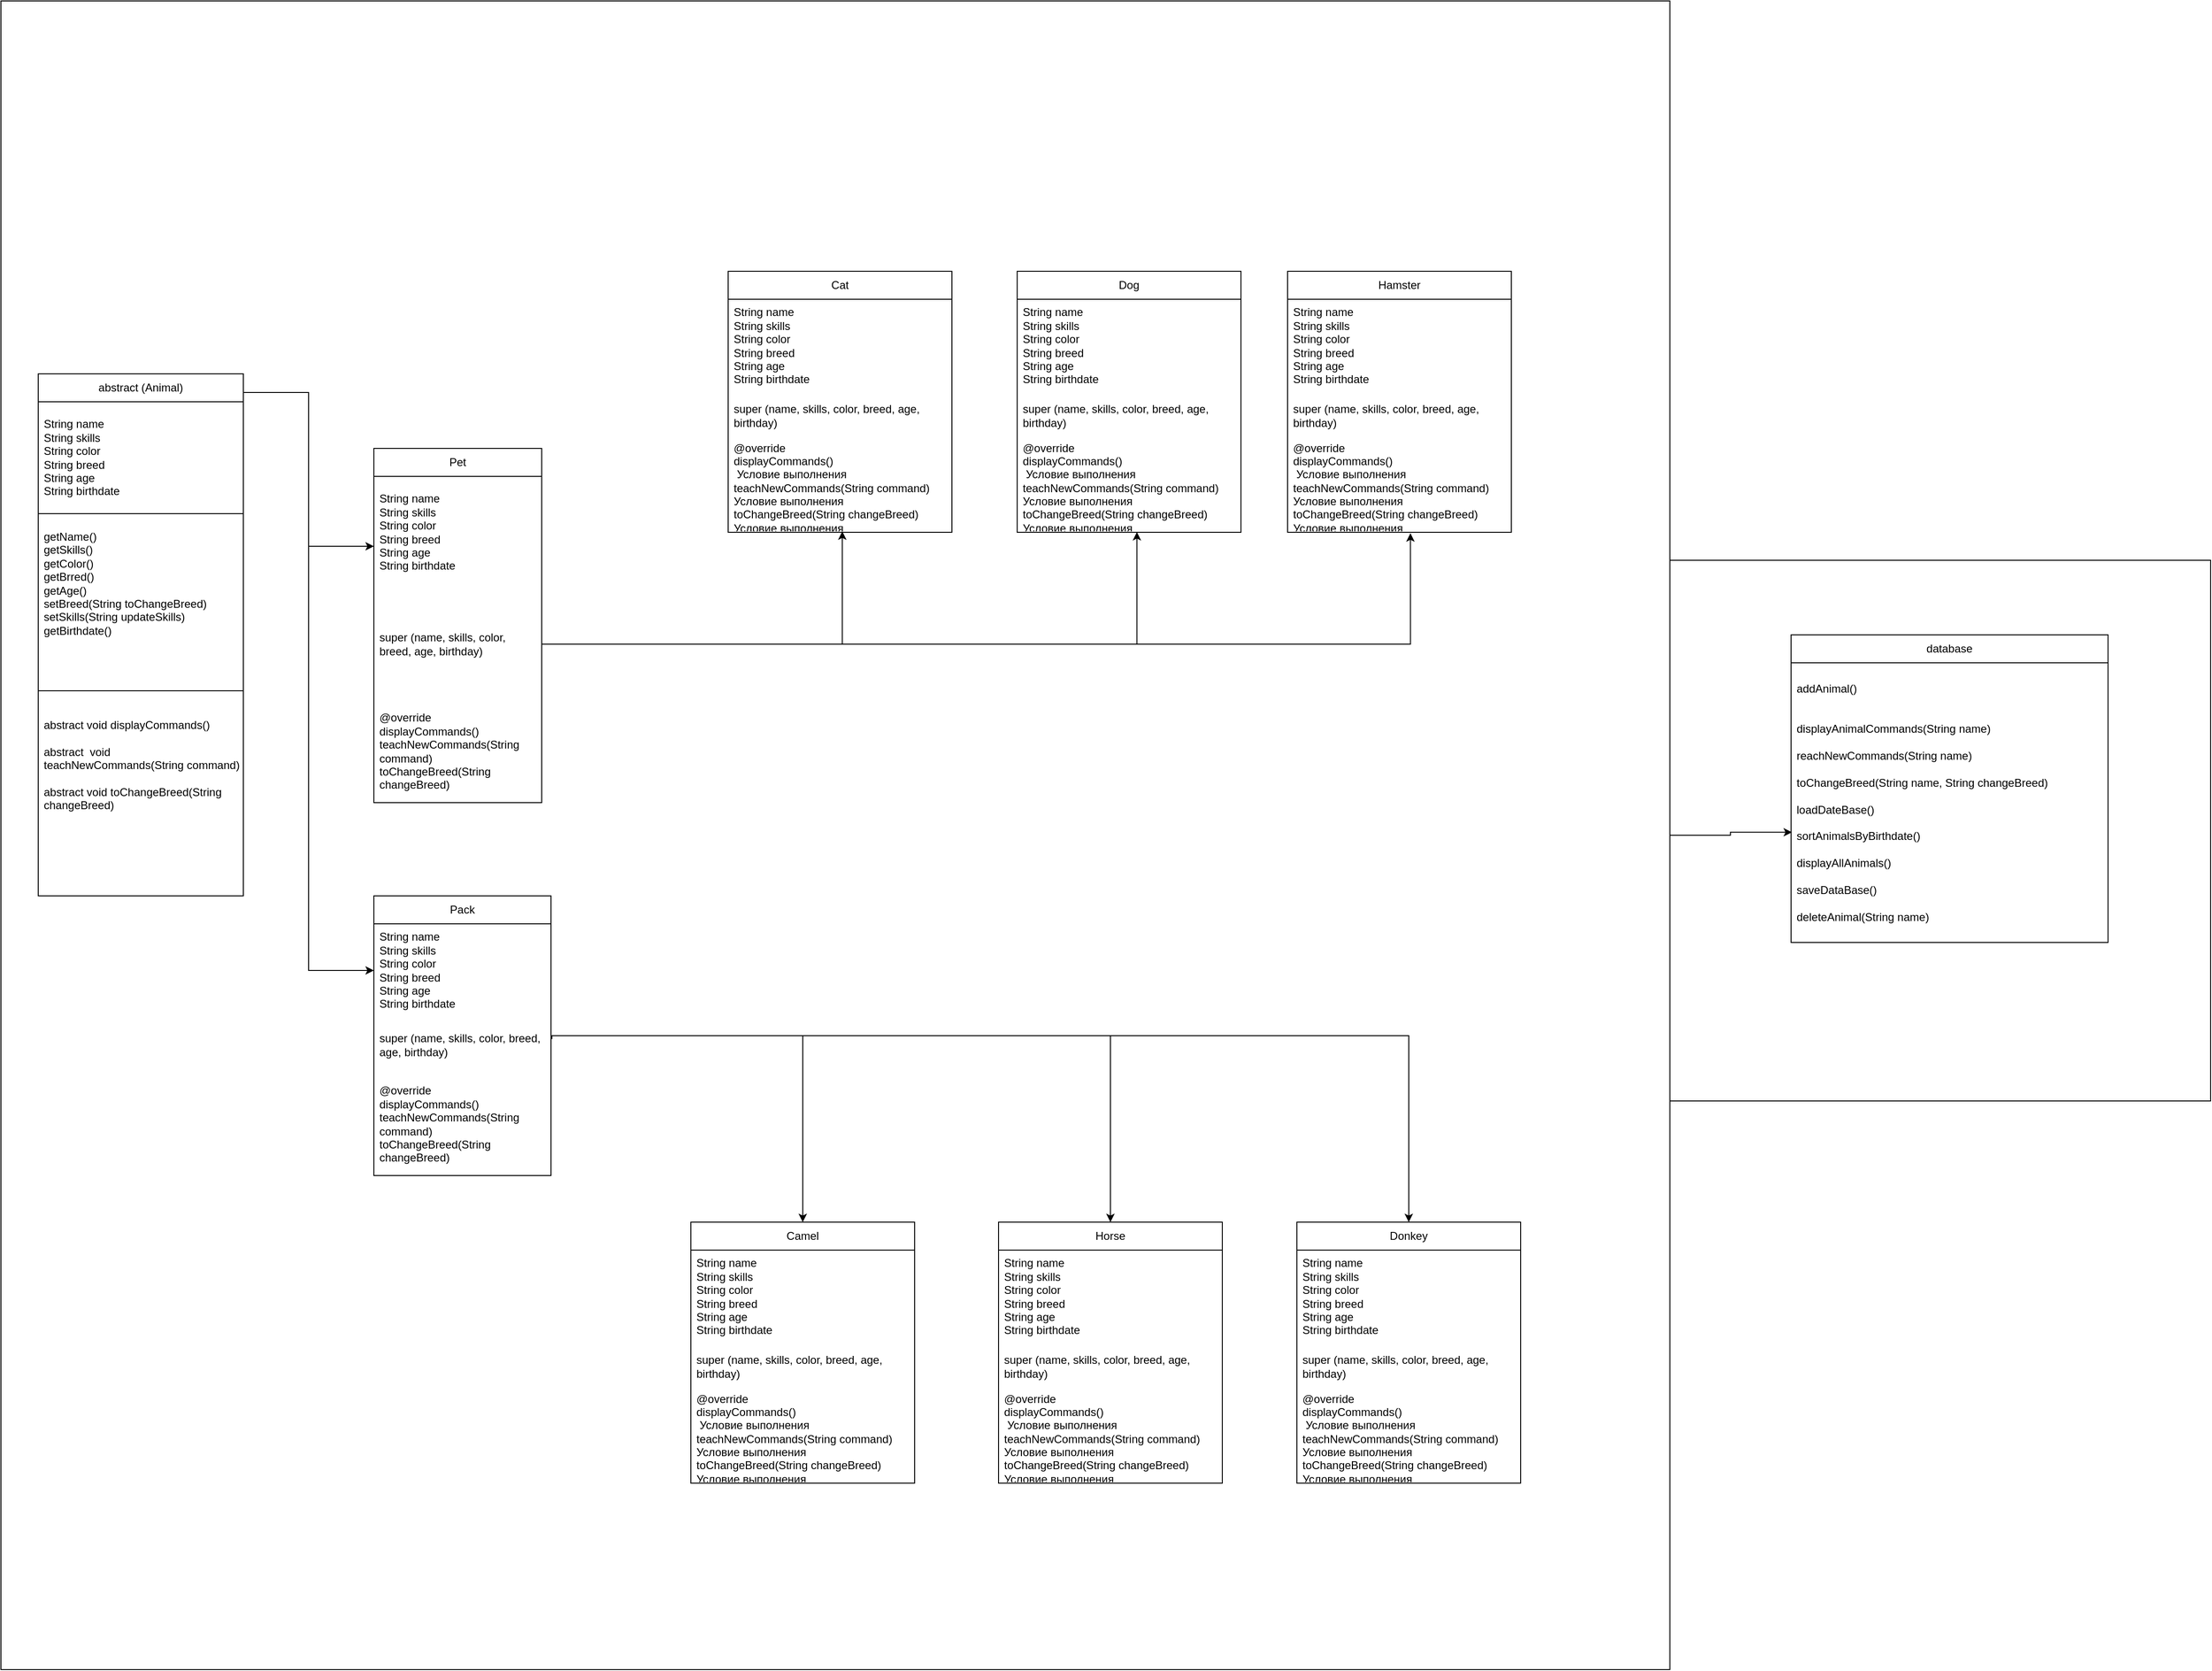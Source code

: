 <mxfile version="21.6.5" type="device">
  <diagram id="R2lEEEUBdFMjLlhIrx00" name="Page-1">
    <mxGraphModel dx="3291" dy="2816" grid="1" gridSize="10" guides="1" tooltips="1" connect="1" arrows="1" fold="1" page="1" pageScale="1" pageWidth="850" pageHeight="1100" math="0" shadow="0" extFonts="Permanent Marker^https://fonts.googleapis.com/css?family=Permanent+Marker">
      <root>
        <mxCell id="0" />
        <mxCell id="1" parent="0" />
        <mxCell id="tL--wQGstm_6XkyzvsKM-485" value="" style="whiteSpace=wrap;html=1;aspect=fixed;" vertex="1" parent="1">
          <mxGeometry x="1800" y="330" width="580" height="580" as="geometry" />
        </mxCell>
        <mxCell id="tL--wQGstm_6XkyzvsKM-484" style="edgeStyle=orthogonalEdgeStyle;rounded=0;orthogonalLoop=1;jettySize=auto;html=1;entryX=0.003;entryY=0.606;entryDx=0;entryDy=0;entryPerimeter=0;" edge="1" parent="1" source="tL--wQGstm_6XkyzvsKM-483" target="tL--wQGstm_6XkyzvsKM-480">
          <mxGeometry relative="1" as="geometry" />
        </mxCell>
        <mxCell id="tL--wQGstm_6XkyzvsKM-483" value="" style="whiteSpace=wrap;html=1;aspect=fixed;" vertex="1" parent="1">
          <mxGeometry x="10" y="-270" width="1790" height="1790" as="geometry" />
        </mxCell>
        <mxCell id="tL--wQGstm_6XkyzvsKM-2" value="Pet" style="swimlane;fontStyle=0;childLayout=stackLayout;horizontal=1;startSize=30;horizontalStack=0;resizeParent=1;resizeParentMax=0;resizeLast=0;collapsible=1;marginBottom=0;whiteSpace=wrap;html=1;" vertex="1" parent="1">
          <mxGeometry x="410" y="210" width="180" height="380" as="geometry" />
        </mxCell>
        <mxCell id="tL--wQGstm_6XkyzvsKM-3" value="String name&lt;br&gt;String skills&lt;br&gt;String color&lt;br&gt;String breed&lt;br&gt;String age&lt;br&gt;String birthdate" style="text;strokeColor=none;fillColor=none;align=left;verticalAlign=middle;spacingLeft=4;spacingRight=4;overflow=hidden;points=[[0,0.5],[1,0.5]];portConstraint=eastwest;rotatable=0;whiteSpace=wrap;html=1;" vertex="1" parent="tL--wQGstm_6XkyzvsKM-2">
          <mxGeometry y="30" width="180" height="120" as="geometry" />
        </mxCell>
        <mxCell id="tL--wQGstm_6XkyzvsKM-4" value="super (name, skills, color, breed, age, birthday)" style="text;strokeColor=none;fillColor=none;align=left;verticalAlign=middle;spacingLeft=4;spacingRight=4;overflow=hidden;points=[[0,0.5],[1,0.5]];portConstraint=eastwest;rotatable=0;whiteSpace=wrap;html=1;" vertex="1" parent="tL--wQGstm_6XkyzvsKM-2">
          <mxGeometry y="150" width="180" height="120" as="geometry" />
        </mxCell>
        <mxCell id="tL--wQGstm_6XkyzvsKM-5" value="@override&lt;br&gt;displayCommands()&lt;br&gt;teachNewCommands(String command)&lt;br&gt;toChangeBreed(String changeBreed)" style="text;strokeColor=none;fillColor=none;align=left;verticalAlign=middle;spacingLeft=4;spacingRight=4;overflow=hidden;points=[[0,0.5],[1,0.5]];portConstraint=eastwest;rotatable=0;whiteSpace=wrap;html=1;" vertex="1" parent="tL--wQGstm_6XkyzvsKM-2">
          <mxGeometry y="270" width="180" height="110" as="geometry" />
        </mxCell>
        <mxCell id="tL--wQGstm_6XkyzvsKM-473" style="edgeStyle=orthogonalEdgeStyle;rounded=0;orthogonalLoop=1;jettySize=auto;html=1;entryX=0.5;entryY=0;entryDx=0;entryDy=0;exitX=1.005;exitY=0.394;exitDx=0;exitDy=0;exitPerimeter=0;" edge="1" parent="1" source="tL--wQGstm_6XkyzvsKM-8" target="tL--wQGstm_6XkyzvsKM-469">
          <mxGeometry relative="1" as="geometry">
            <Array as="points">
              <mxPoint x="601" y="840" />
              <mxPoint x="1520" y="840" />
            </Array>
          </mxGeometry>
        </mxCell>
        <mxCell id="tL--wQGstm_6XkyzvsKM-6" value="Pack" style="swimlane;fontStyle=0;childLayout=stackLayout;horizontal=1;startSize=30;horizontalStack=0;resizeParent=1;resizeParentMax=0;resizeLast=0;collapsible=1;marginBottom=0;whiteSpace=wrap;html=1;" vertex="1" parent="1">
          <mxGeometry x="410" y="690" width="190" height="300" as="geometry" />
        </mxCell>
        <mxCell id="tL--wQGstm_6XkyzvsKM-7" value="String name&lt;br style=&quot;border-color: var(--border-color);&quot;&gt;String skills&lt;br style=&quot;border-color: var(--border-color);&quot;&gt;String color&lt;br style=&quot;border-color: var(--border-color);&quot;&gt;String breed&lt;br style=&quot;border-color: var(--border-color);&quot;&gt;String age&lt;br style=&quot;border-color: var(--border-color);&quot;&gt;String birthdate" style="text;strokeColor=none;fillColor=none;align=left;verticalAlign=middle;spacingLeft=4;spacingRight=4;overflow=hidden;points=[[0,0.5],[1,0.5]];portConstraint=eastwest;rotatable=0;whiteSpace=wrap;html=1;" vertex="1" parent="tL--wQGstm_6XkyzvsKM-6">
          <mxGeometry y="30" width="190" height="100" as="geometry" />
        </mxCell>
        <mxCell id="tL--wQGstm_6XkyzvsKM-8" value="super (name, skills, color, breed, age, birthday)" style="text;strokeColor=none;fillColor=none;align=left;verticalAlign=middle;spacingLeft=4;spacingRight=4;overflow=hidden;points=[[0,0.5],[1,0.5]];portConstraint=eastwest;rotatable=0;whiteSpace=wrap;html=1;" vertex="1" parent="tL--wQGstm_6XkyzvsKM-6">
          <mxGeometry y="130" width="190" height="60" as="geometry" />
        </mxCell>
        <mxCell id="tL--wQGstm_6XkyzvsKM-9" value="@override&lt;br style=&quot;border-color: var(--border-color);&quot;&gt;displayCommands()&lt;br style=&quot;border-color: var(--border-color);&quot;&gt;teachNewCommands(String command)&lt;br style=&quot;border-color: var(--border-color);&quot;&gt;toChangeBreed(String changeBreed)" style="text;strokeColor=none;fillColor=none;align=left;verticalAlign=middle;spacingLeft=4;spacingRight=4;overflow=hidden;points=[[0,0.5],[1,0.5]];portConstraint=eastwest;rotatable=0;whiteSpace=wrap;html=1;" vertex="1" parent="tL--wQGstm_6XkyzvsKM-6">
          <mxGeometry y="190" width="190" height="110" as="geometry" />
        </mxCell>
        <mxCell id="tL--wQGstm_6XkyzvsKM-21" style="edgeStyle=orthogonalEdgeStyle;rounded=0;orthogonalLoop=1;jettySize=auto;html=1;" edge="1" parent="1" source="tL--wQGstm_6XkyzvsKM-10" target="tL--wQGstm_6XkyzvsKM-2">
          <mxGeometry relative="1" as="geometry">
            <Array as="points">
              <mxPoint x="340" y="150" />
              <mxPoint x="340" y="315" />
            </Array>
          </mxGeometry>
        </mxCell>
        <mxCell id="tL--wQGstm_6XkyzvsKM-10" value="abstract (Animal)" style="swimlane;fontStyle=0;childLayout=stackLayout;horizontal=1;startSize=30;horizontalStack=0;resizeParent=1;resizeParentMax=0;resizeLast=0;collapsible=1;marginBottom=0;whiteSpace=wrap;html=1;" vertex="1" parent="1">
          <mxGeometry x="50" y="130" width="220" height="150" as="geometry" />
        </mxCell>
        <mxCell id="tL--wQGstm_6XkyzvsKM-11" value="String name&lt;br&gt;String skills&lt;br&gt;String color&amp;nbsp;&lt;br&gt;String breed&lt;br&gt;String age&lt;br&gt;String birthdate" style="text;strokeColor=none;fillColor=none;align=left;verticalAlign=middle;spacingLeft=4;spacingRight=4;overflow=hidden;points=[[0,0.5],[1,0.5]];portConstraint=eastwest;rotatable=0;whiteSpace=wrap;html=1;" vertex="1" parent="tL--wQGstm_6XkyzvsKM-10">
          <mxGeometry y="30" width="220" height="120" as="geometry" />
        </mxCell>
        <mxCell id="tL--wQGstm_6XkyzvsKM-17" value="" style="whiteSpace=wrap;html=1;aspect=fixed;" vertex="1" parent="1">
          <mxGeometry x="50" y="280" width="220" height="220" as="geometry" />
        </mxCell>
        <mxCell id="tL--wQGstm_6XkyzvsKM-18" value="getName()&lt;br&gt;getSkills()&lt;br&gt;getColor()&lt;br&gt;getBrred()&lt;br&gt;getAge()&lt;br&gt;setBreed(String toChangeBreed)&lt;br&gt;setSkills(String updateSkills)&lt;br&gt;getBirthdate()&lt;br&gt;" style="text;strokeColor=none;fillColor=none;align=left;verticalAlign=middle;spacingLeft=4;spacingRight=4;overflow=hidden;points=[[0,0.5],[1,0.5]];portConstraint=eastwest;rotatable=0;whiteSpace=wrap;html=1;" vertex="1" parent="1">
          <mxGeometry x="50" y="290" width="230" height="130" as="geometry" />
        </mxCell>
        <mxCell id="tL--wQGstm_6XkyzvsKM-19" value="" style="whiteSpace=wrap;html=1;aspect=fixed;" vertex="1" parent="1">
          <mxGeometry x="50" y="470" width="220" height="220" as="geometry" />
        </mxCell>
        <mxCell id="tL--wQGstm_6XkyzvsKM-20" value="abstract void displayCommands()&lt;br&gt;&lt;br&gt;abstract&amp;nbsp; void teachNewCommands(String command)&lt;br&gt;&lt;br&gt;abstract void toChangeBreed(String changeBreed)" style="text;strokeColor=none;fillColor=none;align=left;verticalAlign=middle;spacingLeft=4;spacingRight=4;overflow=hidden;points=[[0,0.5],[1,0.5]];portConstraint=eastwest;rotatable=0;whiteSpace=wrap;html=1;" vertex="1" parent="1">
          <mxGeometry x="50" y="485" width="230" height="130" as="geometry" />
        </mxCell>
        <mxCell id="tL--wQGstm_6XkyzvsKM-22" style="edgeStyle=orthogonalEdgeStyle;rounded=0;orthogonalLoop=1;jettySize=auto;html=1;exitX=1;exitY=0.5;exitDx=0;exitDy=0;entryX=0;entryY=0.5;entryDx=0;entryDy=0;" edge="1" parent="1" source="tL--wQGstm_6XkyzvsKM-11" target="tL--wQGstm_6XkyzvsKM-7">
          <mxGeometry relative="1" as="geometry">
            <Array as="points">
              <mxPoint x="270" y="150" />
              <mxPoint x="340" y="150" />
              <mxPoint x="340" y="770" />
            </Array>
          </mxGeometry>
        </mxCell>
        <mxCell id="tL--wQGstm_6XkyzvsKM-24" value="Cat" style="swimlane;fontStyle=0;childLayout=stackLayout;horizontal=1;startSize=30;horizontalStack=0;resizeParent=1;resizeParentMax=0;resizeLast=0;collapsible=1;marginBottom=0;whiteSpace=wrap;html=1;" vertex="1" parent="1">
          <mxGeometry x="790" y="20" width="240" height="280" as="geometry" />
        </mxCell>
        <mxCell id="tL--wQGstm_6XkyzvsKM-25" value="String name&lt;br style=&quot;border-color: var(--border-color);&quot;&gt;String skills&lt;br style=&quot;border-color: var(--border-color);&quot;&gt;String color&lt;br style=&quot;border-color: var(--border-color);&quot;&gt;String breed&lt;br style=&quot;border-color: var(--border-color);&quot;&gt;String age&lt;br style=&quot;border-color: var(--border-color);&quot;&gt;String birthdate" style="text;strokeColor=none;fillColor=none;align=left;verticalAlign=middle;spacingLeft=4;spacingRight=4;overflow=hidden;points=[[0,0.5],[1,0.5]];portConstraint=eastwest;rotatable=0;whiteSpace=wrap;html=1;" vertex="1" parent="tL--wQGstm_6XkyzvsKM-24">
          <mxGeometry y="30" width="240" height="100" as="geometry" />
        </mxCell>
        <mxCell id="tL--wQGstm_6XkyzvsKM-26" value="super (name, skills, color, breed, age, birthday)" style="text;strokeColor=none;fillColor=none;align=left;verticalAlign=middle;spacingLeft=4;spacingRight=4;overflow=hidden;points=[[0,0.5],[1,0.5]];portConstraint=eastwest;rotatable=0;whiteSpace=wrap;html=1;" vertex="1" parent="tL--wQGstm_6XkyzvsKM-24">
          <mxGeometry y="130" width="240" height="50" as="geometry" />
        </mxCell>
        <mxCell id="tL--wQGstm_6XkyzvsKM-27" value="@override&lt;br style=&quot;border-color: var(--border-color);&quot;&gt;displayCommands()&lt;br&gt;&amp;nbsp;Условие выполнения&lt;br style=&quot;border-color: var(--border-color);&quot;&gt;teachNewCommands(String command)&lt;br&gt;Условие выполнения&lt;br style=&quot;border-color: var(--border-color);&quot;&gt;toChangeBreed(String changeBreed)&lt;br&gt;Условие выполнения" style="text;strokeColor=none;fillColor=none;align=left;verticalAlign=middle;spacingLeft=4;spacingRight=4;overflow=hidden;points=[[0,0.5],[1,0.5]];portConstraint=eastwest;rotatable=0;whiteSpace=wrap;html=1;" vertex="1" parent="tL--wQGstm_6XkyzvsKM-24">
          <mxGeometry y="180" width="240" height="100" as="geometry" />
        </mxCell>
        <mxCell id="tL--wQGstm_6XkyzvsKM-453" value="Hamster" style="swimlane;fontStyle=0;childLayout=stackLayout;horizontal=1;startSize=30;horizontalStack=0;resizeParent=1;resizeParentMax=0;resizeLast=0;collapsible=1;marginBottom=0;whiteSpace=wrap;html=1;" vertex="1" parent="1">
          <mxGeometry x="1390" y="20" width="240" height="280" as="geometry" />
        </mxCell>
        <mxCell id="tL--wQGstm_6XkyzvsKM-454" value="String name&lt;br style=&quot;border-color: var(--border-color);&quot;&gt;String skills&lt;br style=&quot;border-color: var(--border-color);&quot;&gt;String color&lt;br style=&quot;border-color: var(--border-color);&quot;&gt;String breed&lt;br style=&quot;border-color: var(--border-color);&quot;&gt;String age&lt;br style=&quot;border-color: var(--border-color);&quot;&gt;String birthdate" style="text;strokeColor=none;fillColor=none;align=left;verticalAlign=middle;spacingLeft=4;spacingRight=4;overflow=hidden;points=[[0,0.5],[1,0.5]];portConstraint=eastwest;rotatable=0;whiteSpace=wrap;html=1;" vertex="1" parent="tL--wQGstm_6XkyzvsKM-453">
          <mxGeometry y="30" width="240" height="100" as="geometry" />
        </mxCell>
        <mxCell id="tL--wQGstm_6XkyzvsKM-455" value="super (name, skills, color, breed, age, birthday)" style="text;strokeColor=none;fillColor=none;align=left;verticalAlign=middle;spacingLeft=4;spacingRight=4;overflow=hidden;points=[[0,0.5],[1,0.5]];portConstraint=eastwest;rotatable=0;whiteSpace=wrap;html=1;" vertex="1" parent="tL--wQGstm_6XkyzvsKM-453">
          <mxGeometry y="130" width="240" height="50" as="geometry" />
        </mxCell>
        <mxCell id="tL--wQGstm_6XkyzvsKM-456" value="@override&lt;br style=&quot;border-color: var(--border-color);&quot;&gt;displayCommands()&lt;br&gt;&amp;nbsp;Условие выполнения&lt;br style=&quot;border-color: var(--border-color);&quot;&gt;teachNewCommands(String command)&lt;br&gt;Условие выполнения&lt;br style=&quot;border-color: var(--border-color);&quot;&gt;toChangeBreed(String changeBreed)&lt;br&gt;Условие выполнения" style="text;strokeColor=none;fillColor=none;align=left;verticalAlign=middle;spacingLeft=4;spacingRight=4;overflow=hidden;points=[[0,0.5],[1,0.5]];portConstraint=eastwest;rotatable=0;whiteSpace=wrap;html=1;" vertex="1" parent="tL--wQGstm_6XkyzvsKM-453">
          <mxGeometry y="180" width="240" height="100" as="geometry" />
        </mxCell>
        <mxCell id="tL--wQGstm_6XkyzvsKM-457" value="Dog" style="swimlane;fontStyle=0;childLayout=stackLayout;horizontal=1;startSize=30;horizontalStack=0;resizeParent=1;resizeParentMax=0;resizeLast=0;collapsible=1;marginBottom=0;whiteSpace=wrap;html=1;" vertex="1" parent="1">
          <mxGeometry x="1100" y="20" width="240" height="280" as="geometry" />
        </mxCell>
        <mxCell id="tL--wQGstm_6XkyzvsKM-458" value="String name&lt;br style=&quot;border-color: var(--border-color);&quot;&gt;String skills&lt;br style=&quot;border-color: var(--border-color);&quot;&gt;String color&lt;br style=&quot;border-color: var(--border-color);&quot;&gt;String breed&lt;br style=&quot;border-color: var(--border-color);&quot;&gt;String age&lt;br style=&quot;border-color: var(--border-color);&quot;&gt;String birthdate" style="text;strokeColor=none;fillColor=none;align=left;verticalAlign=middle;spacingLeft=4;spacingRight=4;overflow=hidden;points=[[0,0.5],[1,0.5]];portConstraint=eastwest;rotatable=0;whiteSpace=wrap;html=1;" vertex="1" parent="tL--wQGstm_6XkyzvsKM-457">
          <mxGeometry y="30" width="240" height="100" as="geometry" />
        </mxCell>
        <mxCell id="tL--wQGstm_6XkyzvsKM-459" value="super (name, skills, color, breed, age, birthday)" style="text;strokeColor=none;fillColor=none;align=left;verticalAlign=middle;spacingLeft=4;spacingRight=4;overflow=hidden;points=[[0,0.5],[1,0.5]];portConstraint=eastwest;rotatable=0;whiteSpace=wrap;html=1;" vertex="1" parent="tL--wQGstm_6XkyzvsKM-457">
          <mxGeometry y="130" width="240" height="50" as="geometry" />
        </mxCell>
        <mxCell id="tL--wQGstm_6XkyzvsKM-460" value="@override&lt;br style=&quot;border-color: var(--border-color);&quot;&gt;displayCommands()&lt;br&gt;&amp;nbsp;Условие выполнения&lt;br style=&quot;border-color: var(--border-color);&quot;&gt;teachNewCommands(String command)&lt;br&gt;Условие выполнения&lt;br style=&quot;border-color: var(--border-color);&quot;&gt;toChangeBreed(String changeBreed)&lt;br&gt;Условие выполнения" style="text;strokeColor=none;fillColor=none;align=left;verticalAlign=middle;spacingLeft=4;spacingRight=4;overflow=hidden;points=[[0,0.5],[1,0.5]];portConstraint=eastwest;rotatable=0;whiteSpace=wrap;html=1;" vertex="1" parent="tL--wQGstm_6XkyzvsKM-457">
          <mxGeometry y="180" width="240" height="100" as="geometry" />
        </mxCell>
        <mxCell id="tL--wQGstm_6XkyzvsKM-461" value="Camel" style="swimlane;fontStyle=0;childLayout=stackLayout;horizontal=1;startSize=30;horizontalStack=0;resizeParent=1;resizeParentMax=0;resizeLast=0;collapsible=1;marginBottom=0;whiteSpace=wrap;html=1;" vertex="1" parent="1">
          <mxGeometry x="750" y="1040" width="240" height="280" as="geometry" />
        </mxCell>
        <mxCell id="tL--wQGstm_6XkyzvsKM-462" value="String name&lt;br style=&quot;border-color: var(--border-color);&quot;&gt;String skills&lt;br style=&quot;border-color: var(--border-color);&quot;&gt;String color&lt;br style=&quot;border-color: var(--border-color);&quot;&gt;String breed&lt;br style=&quot;border-color: var(--border-color);&quot;&gt;String age&lt;br style=&quot;border-color: var(--border-color);&quot;&gt;String birthdate" style="text;strokeColor=none;fillColor=none;align=left;verticalAlign=middle;spacingLeft=4;spacingRight=4;overflow=hidden;points=[[0,0.5],[1,0.5]];portConstraint=eastwest;rotatable=0;whiteSpace=wrap;html=1;" vertex="1" parent="tL--wQGstm_6XkyzvsKM-461">
          <mxGeometry y="30" width="240" height="100" as="geometry" />
        </mxCell>
        <mxCell id="tL--wQGstm_6XkyzvsKM-463" value="super (name, skills, color, breed, age, birthday)" style="text;strokeColor=none;fillColor=none;align=left;verticalAlign=middle;spacingLeft=4;spacingRight=4;overflow=hidden;points=[[0,0.5],[1,0.5]];portConstraint=eastwest;rotatable=0;whiteSpace=wrap;html=1;" vertex="1" parent="tL--wQGstm_6XkyzvsKM-461">
          <mxGeometry y="130" width="240" height="50" as="geometry" />
        </mxCell>
        <mxCell id="tL--wQGstm_6XkyzvsKM-464" value="@override&lt;br style=&quot;border-color: var(--border-color);&quot;&gt;displayCommands()&lt;br&gt;&amp;nbsp;Условие выполнения&lt;br style=&quot;border-color: var(--border-color);&quot;&gt;teachNewCommands(String command)&lt;br&gt;Условие выполнения&lt;br style=&quot;border-color: var(--border-color);&quot;&gt;toChangeBreed(String changeBreed)&lt;br&gt;Условие выполнения" style="text;strokeColor=none;fillColor=none;align=left;verticalAlign=middle;spacingLeft=4;spacingRight=4;overflow=hidden;points=[[0,0.5],[1,0.5]];portConstraint=eastwest;rotatable=0;whiteSpace=wrap;html=1;" vertex="1" parent="tL--wQGstm_6XkyzvsKM-461">
          <mxGeometry y="180" width="240" height="100" as="geometry" />
        </mxCell>
        <mxCell id="tL--wQGstm_6XkyzvsKM-465" value="Horse" style="swimlane;fontStyle=0;childLayout=stackLayout;horizontal=1;startSize=30;horizontalStack=0;resizeParent=1;resizeParentMax=0;resizeLast=0;collapsible=1;marginBottom=0;whiteSpace=wrap;html=1;" vertex="1" parent="1">
          <mxGeometry x="1080" y="1040" width="240" height="280" as="geometry" />
        </mxCell>
        <mxCell id="tL--wQGstm_6XkyzvsKM-466" value="String name&lt;br style=&quot;border-color: var(--border-color);&quot;&gt;String skills&lt;br style=&quot;border-color: var(--border-color);&quot;&gt;String color&lt;br style=&quot;border-color: var(--border-color);&quot;&gt;String breed&lt;br style=&quot;border-color: var(--border-color);&quot;&gt;String age&lt;br style=&quot;border-color: var(--border-color);&quot;&gt;String birthdate" style="text;strokeColor=none;fillColor=none;align=left;verticalAlign=middle;spacingLeft=4;spacingRight=4;overflow=hidden;points=[[0,0.5],[1,0.5]];portConstraint=eastwest;rotatable=0;whiteSpace=wrap;html=1;" vertex="1" parent="tL--wQGstm_6XkyzvsKM-465">
          <mxGeometry y="30" width="240" height="100" as="geometry" />
        </mxCell>
        <mxCell id="tL--wQGstm_6XkyzvsKM-467" value="super (name, skills, color, breed, age, birthday)" style="text;strokeColor=none;fillColor=none;align=left;verticalAlign=middle;spacingLeft=4;spacingRight=4;overflow=hidden;points=[[0,0.5],[1,0.5]];portConstraint=eastwest;rotatable=0;whiteSpace=wrap;html=1;" vertex="1" parent="tL--wQGstm_6XkyzvsKM-465">
          <mxGeometry y="130" width="240" height="50" as="geometry" />
        </mxCell>
        <mxCell id="tL--wQGstm_6XkyzvsKM-468" value="@override&lt;br style=&quot;border-color: var(--border-color);&quot;&gt;displayCommands()&lt;br&gt;&amp;nbsp;Условие выполнения&lt;br style=&quot;border-color: var(--border-color);&quot;&gt;teachNewCommands(String command)&lt;br&gt;Условие выполнения&lt;br style=&quot;border-color: var(--border-color);&quot;&gt;toChangeBreed(String changeBreed)&lt;br&gt;Условие выполнения" style="text;strokeColor=none;fillColor=none;align=left;verticalAlign=middle;spacingLeft=4;spacingRight=4;overflow=hidden;points=[[0,0.5],[1,0.5]];portConstraint=eastwest;rotatable=0;whiteSpace=wrap;html=1;" vertex="1" parent="tL--wQGstm_6XkyzvsKM-465">
          <mxGeometry y="180" width="240" height="100" as="geometry" />
        </mxCell>
        <mxCell id="tL--wQGstm_6XkyzvsKM-469" value="Donkey" style="swimlane;fontStyle=0;childLayout=stackLayout;horizontal=1;startSize=30;horizontalStack=0;resizeParent=1;resizeParentMax=0;resizeLast=0;collapsible=1;marginBottom=0;whiteSpace=wrap;html=1;" vertex="1" parent="1">
          <mxGeometry x="1400" y="1040" width="240" height="280" as="geometry" />
        </mxCell>
        <mxCell id="tL--wQGstm_6XkyzvsKM-470" value="String name&lt;br style=&quot;border-color: var(--border-color);&quot;&gt;String skills&lt;br style=&quot;border-color: var(--border-color);&quot;&gt;String color&lt;br style=&quot;border-color: var(--border-color);&quot;&gt;String breed&lt;br style=&quot;border-color: var(--border-color);&quot;&gt;String age&lt;br style=&quot;border-color: var(--border-color);&quot;&gt;String birthdate" style="text;strokeColor=none;fillColor=none;align=left;verticalAlign=middle;spacingLeft=4;spacingRight=4;overflow=hidden;points=[[0,0.5],[1,0.5]];portConstraint=eastwest;rotatable=0;whiteSpace=wrap;html=1;" vertex="1" parent="tL--wQGstm_6XkyzvsKM-469">
          <mxGeometry y="30" width="240" height="100" as="geometry" />
        </mxCell>
        <mxCell id="tL--wQGstm_6XkyzvsKM-471" value="super (name, skills, color, breed, age, birthday)" style="text;strokeColor=none;fillColor=none;align=left;verticalAlign=middle;spacingLeft=4;spacingRight=4;overflow=hidden;points=[[0,0.5],[1,0.5]];portConstraint=eastwest;rotatable=0;whiteSpace=wrap;html=1;" vertex="1" parent="tL--wQGstm_6XkyzvsKM-469">
          <mxGeometry y="130" width="240" height="50" as="geometry" />
        </mxCell>
        <mxCell id="tL--wQGstm_6XkyzvsKM-472" value="@override&lt;br style=&quot;border-color: var(--border-color);&quot;&gt;displayCommands()&lt;br&gt;&amp;nbsp;Условие выполнения&lt;br style=&quot;border-color: var(--border-color);&quot;&gt;teachNewCommands(String command)&lt;br&gt;Условие выполнения&lt;br style=&quot;border-color: var(--border-color);&quot;&gt;toChangeBreed(String changeBreed)&lt;br&gt;Условие выполнения" style="text;strokeColor=none;fillColor=none;align=left;verticalAlign=middle;spacingLeft=4;spacingRight=4;overflow=hidden;points=[[0,0.5],[1,0.5]];portConstraint=eastwest;rotatable=0;whiteSpace=wrap;html=1;" vertex="1" parent="tL--wQGstm_6XkyzvsKM-469">
          <mxGeometry y="180" width="240" height="100" as="geometry" />
        </mxCell>
        <mxCell id="tL--wQGstm_6XkyzvsKM-474" style="edgeStyle=orthogonalEdgeStyle;rounded=0;orthogonalLoop=1;jettySize=auto;html=1;entryX=0.5;entryY=0;entryDx=0;entryDy=0;" edge="1" parent="1" source="tL--wQGstm_6XkyzvsKM-8" target="tL--wQGstm_6XkyzvsKM-465">
          <mxGeometry relative="1" as="geometry">
            <Array as="points">
              <mxPoint x="1200" y="840" />
            </Array>
          </mxGeometry>
        </mxCell>
        <mxCell id="tL--wQGstm_6XkyzvsKM-475" style="edgeStyle=orthogonalEdgeStyle;rounded=0;orthogonalLoop=1;jettySize=auto;html=1;entryX=0.5;entryY=0;entryDx=0;entryDy=0;" edge="1" parent="1" source="tL--wQGstm_6XkyzvsKM-8" target="tL--wQGstm_6XkyzvsKM-461">
          <mxGeometry relative="1" as="geometry">
            <Array as="points">
              <mxPoint x="870" y="840" />
            </Array>
          </mxGeometry>
        </mxCell>
        <mxCell id="tL--wQGstm_6XkyzvsKM-476" style="edgeStyle=orthogonalEdgeStyle;rounded=0;orthogonalLoop=1;jettySize=auto;html=1;entryX=0.549;entryY=1.01;entryDx=0;entryDy=0;entryPerimeter=0;" edge="1" parent="1" source="tL--wQGstm_6XkyzvsKM-4" target="tL--wQGstm_6XkyzvsKM-456">
          <mxGeometry relative="1" as="geometry" />
        </mxCell>
        <mxCell id="tL--wQGstm_6XkyzvsKM-477" style="edgeStyle=orthogonalEdgeStyle;rounded=0;orthogonalLoop=1;jettySize=auto;html=1;entryX=0.535;entryY=0.997;entryDx=0;entryDy=0;entryPerimeter=0;" edge="1" parent="1" source="tL--wQGstm_6XkyzvsKM-4" target="tL--wQGstm_6XkyzvsKM-460">
          <mxGeometry relative="1" as="geometry" />
        </mxCell>
        <mxCell id="tL--wQGstm_6XkyzvsKM-478" style="edgeStyle=orthogonalEdgeStyle;rounded=0;orthogonalLoop=1;jettySize=auto;html=1;entryX=0.51;entryY=0.99;entryDx=0;entryDy=0;entryPerimeter=0;" edge="1" parent="1" source="tL--wQGstm_6XkyzvsKM-4" target="tL--wQGstm_6XkyzvsKM-27">
          <mxGeometry relative="1" as="geometry" />
        </mxCell>
        <mxCell id="tL--wQGstm_6XkyzvsKM-479" value="database" style="swimlane;fontStyle=0;childLayout=stackLayout;horizontal=1;startSize=30;horizontalStack=0;resizeParent=1;resizeParentMax=0;resizeLast=0;collapsible=1;marginBottom=0;whiteSpace=wrap;html=1;" vertex="1" parent="1">
          <mxGeometry x="1930" y="410" width="340" height="330" as="geometry" />
        </mxCell>
        <mxCell id="tL--wQGstm_6XkyzvsKM-480" value="addAnimal()&lt;br&gt;&lt;br&gt;&lt;br&gt;displayAnimalCommands(String name)&lt;br&gt;&lt;br&gt;reachNewCommands(String name)&lt;br&gt;&lt;br&gt;toChangeBreed(String name, String changeBreed)&lt;br&gt;&lt;br&gt;loadDateBase()&lt;br&gt;&lt;br&gt;sortAnimalsByBirthdate()&lt;br&gt;&lt;br&gt;displayAllAnimals()&lt;br&gt;&lt;br&gt;saveDataBase()&lt;br&gt;&lt;br&gt;deleteAnimal(String name)" style="text;strokeColor=none;fillColor=none;align=left;verticalAlign=middle;spacingLeft=4;spacingRight=4;overflow=hidden;points=[[0,0.5],[1,0.5]];portConstraint=eastwest;rotatable=0;whiteSpace=wrap;html=1;" vertex="1" parent="tL--wQGstm_6XkyzvsKM-479">
          <mxGeometry y="30" width="340" height="300" as="geometry" />
        </mxCell>
      </root>
    </mxGraphModel>
  </diagram>
</mxfile>
